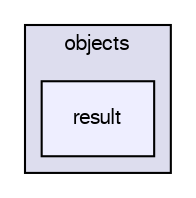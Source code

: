 digraph G {
  bgcolor=transparent;
  compound=true
  node [ fontsize="10", fontname="FreeSans"];
  edge [ labelfontsize="10", labelfontname="FreeSans"];
  subgraph clusterdir_643bf45d45d2a265fb2d3f9365d5fd92 {
    graph [ bgcolor="#ddddee", pencolor="black", label="objects" fontname="FreeSans", fontsize="10", URL="dir_643bf45d45d2a265fb2d3f9365d5fd92.html"]
  dir_8ad8c7fd333f3b96e88908af7573c632 [shape=box, label="result", style="filled", fillcolor="#eeeeff", pencolor="black", URL="dir_8ad8c7fd333f3b96e88908af7573c632.html"];
  }
}
